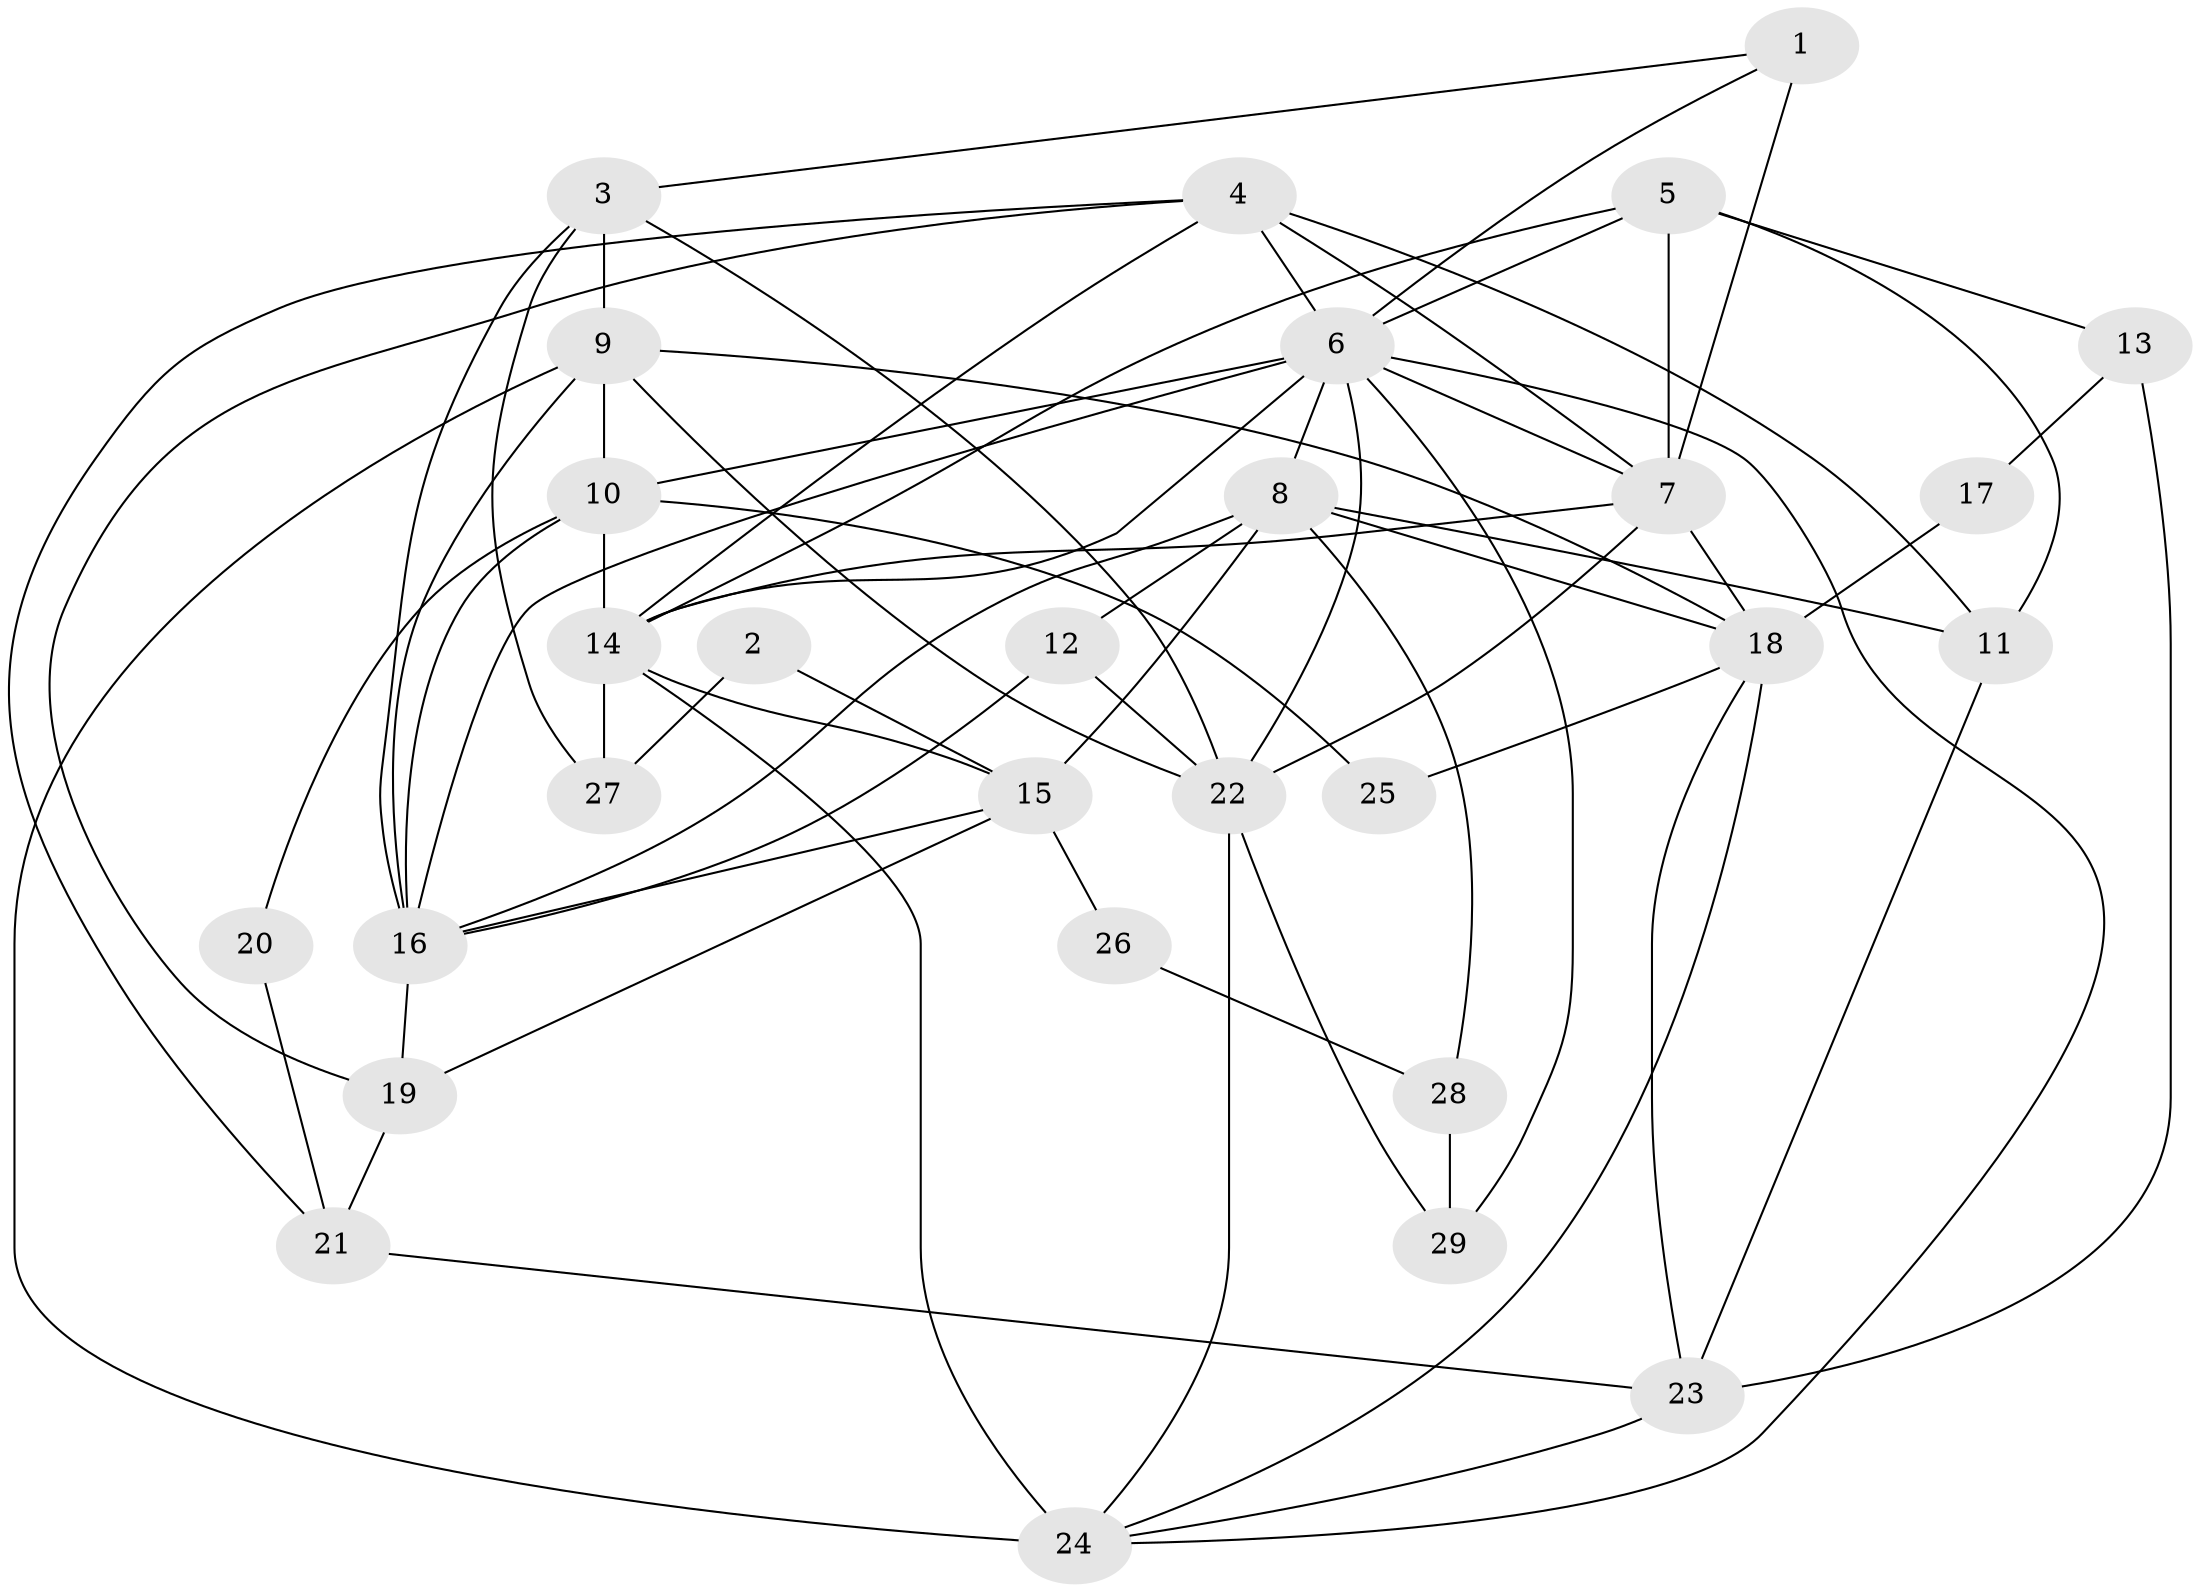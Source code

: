 // original degree distribution, {3: 0.29310344827586204, 2: 0.10344827586206896, 6: 0.06896551724137931, 5: 0.20689655172413793, 4: 0.29310344827586204, 8: 0.017241379310344827, 9: 0.017241379310344827}
// Generated by graph-tools (version 1.1) at 2025/36/03/09/25 02:36:02]
// undirected, 29 vertices, 70 edges
graph export_dot {
graph [start="1"]
  node [color=gray90,style=filled];
  1;
  2;
  3;
  4;
  5;
  6;
  7;
  8;
  9;
  10;
  11;
  12;
  13;
  14;
  15;
  16;
  17;
  18;
  19;
  20;
  21;
  22;
  23;
  24;
  25;
  26;
  27;
  28;
  29;
  1 -- 3 [weight=1.0];
  1 -- 6 [weight=1.0];
  1 -- 7 [weight=2.0];
  2 -- 15 [weight=1.0];
  2 -- 27 [weight=1.0];
  3 -- 9 [weight=1.0];
  3 -- 16 [weight=1.0];
  3 -- 22 [weight=1.0];
  3 -- 27 [weight=1.0];
  4 -- 6 [weight=1.0];
  4 -- 7 [weight=1.0];
  4 -- 11 [weight=1.0];
  4 -- 14 [weight=1.0];
  4 -- 19 [weight=1.0];
  4 -- 21 [weight=1.0];
  5 -- 6 [weight=1.0];
  5 -- 7 [weight=1.0];
  5 -- 11 [weight=1.0];
  5 -- 13 [weight=1.0];
  5 -- 14 [weight=1.0];
  6 -- 7 [weight=2.0];
  6 -- 8 [weight=1.0];
  6 -- 10 [weight=1.0];
  6 -- 14 [weight=3.0];
  6 -- 16 [weight=1.0];
  6 -- 22 [weight=1.0];
  6 -- 24 [weight=1.0];
  6 -- 29 [weight=1.0];
  7 -- 14 [weight=1.0];
  7 -- 18 [weight=1.0];
  7 -- 22 [weight=2.0];
  8 -- 11 [weight=1.0];
  8 -- 12 [weight=2.0];
  8 -- 15 [weight=1.0];
  8 -- 16 [weight=1.0];
  8 -- 18 [weight=1.0];
  8 -- 28 [weight=1.0];
  9 -- 10 [weight=2.0];
  9 -- 16 [weight=1.0];
  9 -- 18 [weight=2.0];
  9 -- 22 [weight=1.0];
  9 -- 24 [weight=1.0];
  10 -- 14 [weight=1.0];
  10 -- 16 [weight=2.0];
  10 -- 20 [weight=1.0];
  10 -- 25 [weight=1.0];
  11 -- 23 [weight=1.0];
  12 -- 16 [weight=1.0];
  12 -- 22 [weight=1.0];
  13 -- 17 [weight=1.0];
  13 -- 23 [weight=1.0];
  14 -- 15 [weight=1.0];
  14 -- 24 [weight=3.0];
  14 -- 27 [weight=1.0];
  15 -- 16 [weight=1.0];
  15 -- 19 [weight=1.0];
  15 -- 26 [weight=1.0];
  16 -- 19 [weight=1.0];
  17 -- 18 [weight=1.0];
  18 -- 23 [weight=1.0];
  18 -- 24 [weight=1.0];
  18 -- 25 [weight=1.0];
  19 -- 21 [weight=1.0];
  20 -- 21 [weight=1.0];
  21 -- 23 [weight=1.0];
  22 -- 24 [weight=1.0];
  22 -- 29 [weight=1.0];
  23 -- 24 [weight=1.0];
  26 -- 28 [weight=1.0];
  28 -- 29 [weight=1.0];
}
